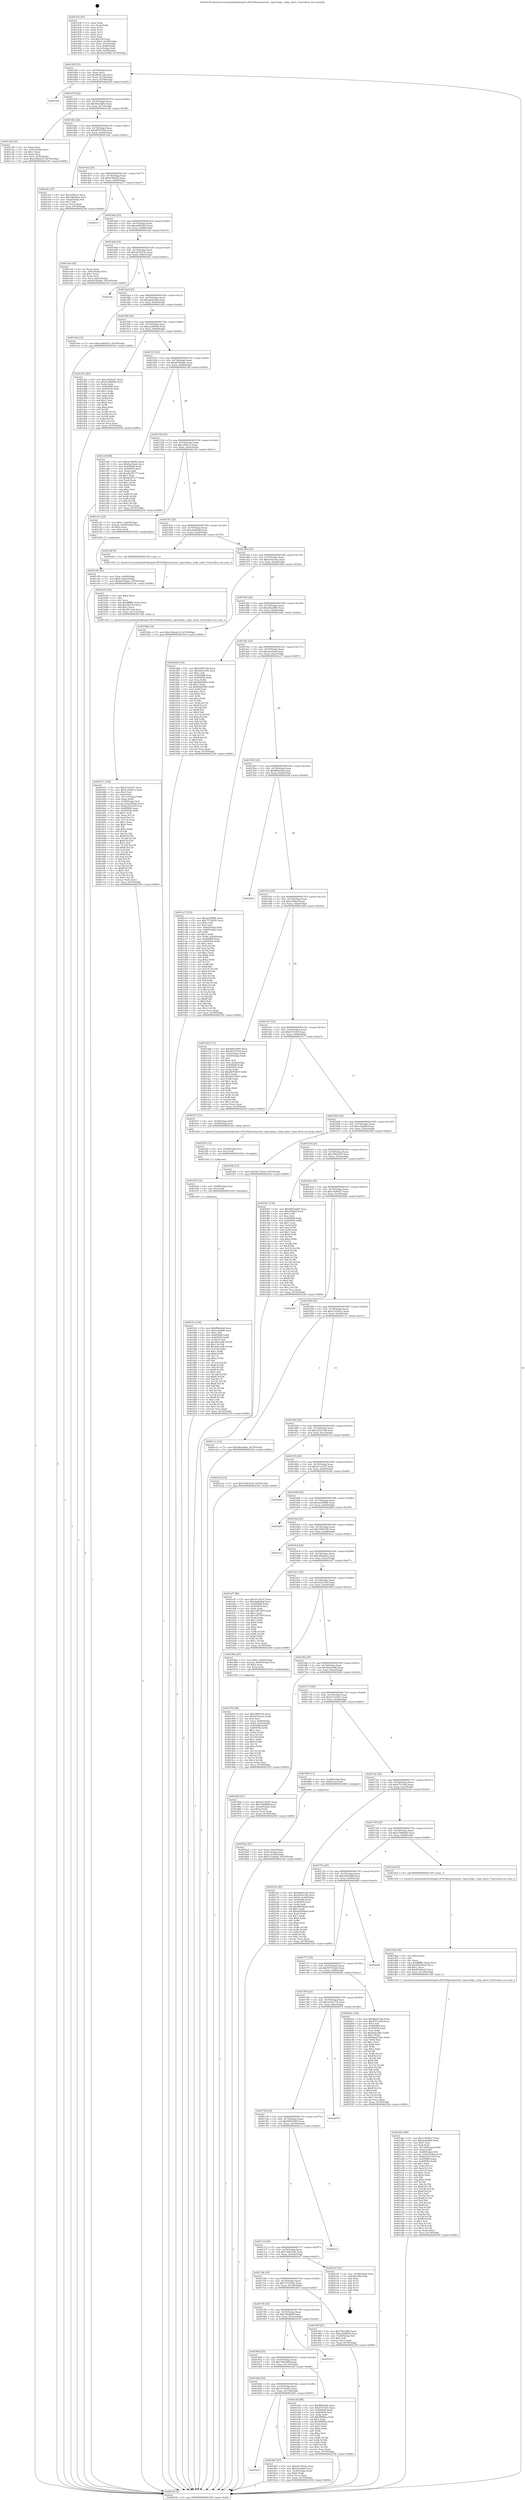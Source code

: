 digraph "0x401430" {
  label = "0x401430 (/mnt/c/Users/mathe/Desktop/tcc/POCII/binaries/extr_tigsrchelp.c_help_select_Final-ollvm.out::main(0))"
  labelloc = "t"
  node[shape=record]

  Entry [label="",width=0.3,height=0.3,shape=circle,fillcolor=black,style=filled]
  "0x40145f" [label="{
     0x40145f [23]\l
     | [instrs]\l
     &nbsp;&nbsp;0x40145f \<+3\>: mov -0x70(%rbp),%eax\l
     &nbsp;&nbsp;0x401462 \<+2\>: mov %eax,%ecx\l
     &nbsp;&nbsp;0x401464 \<+6\>: sub $0x8ba01c8a,%ecx\l
     &nbsp;&nbsp;0x40146a \<+3\>: mov %eax,-0x74(%rbp)\l
     &nbsp;&nbsp;0x40146d \<+3\>: mov %ecx,-0x78(%rbp)\l
     &nbsp;&nbsp;0x401470 \<+6\>: je 0000000000402328 \<main+0xef8\>\l
  }"]
  "0x402328" [label="{
     0x402328\l
  }", style=dashed]
  "0x401476" [label="{
     0x401476 [22]\l
     | [instrs]\l
     &nbsp;&nbsp;0x401476 \<+5\>: jmp 000000000040147b \<main+0x4b\>\l
     &nbsp;&nbsp;0x40147b \<+3\>: mov -0x74(%rbp),%eax\l
     &nbsp;&nbsp;0x40147e \<+5\>: sub $0x96ac6b9c,%eax\l
     &nbsp;&nbsp;0x401483 \<+3\>: mov %eax,-0x7c(%rbp)\l
     &nbsp;&nbsp;0x401486 \<+6\>: je 0000000000401c28 \<main+0x7f8\>\l
  }"]
  Exit [label="",width=0.3,height=0.3,shape=circle,fillcolor=black,style=filled,peripheries=2]
  "0x401c28" [label="{
     0x401c28 [25]\l
     | [instrs]\l
     &nbsp;&nbsp;0x401c28 \<+2\>: xor %eax,%eax\l
     &nbsp;&nbsp;0x401c2a \<+3\>: mov -0x5c(%rbp),%ecx\l
     &nbsp;&nbsp;0x401c2d \<+3\>: sub $0x1,%eax\l
     &nbsp;&nbsp;0x401c30 \<+2\>: sub %eax,%ecx\l
     &nbsp;&nbsp;0x401c32 \<+3\>: mov %ecx,-0x5c(%rbp)\l
     &nbsp;&nbsp;0x401c35 \<+7\>: movl $0x169ede35,-0x70(%rbp)\l
     &nbsp;&nbsp;0x401c3c \<+5\>: jmp 0000000000402336 \<main+0xf06\>\l
  }"]
  "0x40148c" [label="{
     0x40148c [22]\l
     | [instrs]\l
     &nbsp;&nbsp;0x40148c \<+5\>: jmp 0000000000401491 \<main+0x61\>\l
     &nbsp;&nbsp;0x401491 \<+3\>: mov -0x74(%rbp),%eax\l
     &nbsp;&nbsp;0x401494 \<+5\>: sub $0x987257b9,%eax\l
     &nbsp;&nbsp;0x401499 \<+3\>: mov %eax,-0x80(%rbp)\l
     &nbsp;&nbsp;0x40149c \<+6\>: je 0000000000401adc \<main+0x6ac\>\l
  }"]
  "0x401f3c" [label="{
     0x401f3c [148]\l
     | [instrs]\l
     &nbsp;&nbsp;0x401f3c \<+5\>: mov $0xff0be0e8,%eax\l
     &nbsp;&nbsp;0x401f41 \<+5\>: mov $0xce2b286,%ecx\l
     &nbsp;&nbsp;0x401f46 \<+2\>: mov $0x1,%dl\l
     &nbsp;&nbsp;0x401f48 \<+8\>: mov 0x405068,%r8d\l
     &nbsp;&nbsp;0x401f50 \<+8\>: mov 0x405054,%r9d\l
     &nbsp;&nbsp;0x401f58 \<+3\>: mov %r8d,%r10d\l
     &nbsp;&nbsp;0x401f5b \<+7\>: sub $0x4fd1caf8,%r10d\l
     &nbsp;&nbsp;0x401f62 \<+4\>: sub $0x1,%r10d\l
     &nbsp;&nbsp;0x401f66 \<+7\>: add $0x4fd1caf8,%r10d\l
     &nbsp;&nbsp;0x401f6d \<+4\>: imul %r10d,%r8d\l
     &nbsp;&nbsp;0x401f71 \<+4\>: and $0x1,%r8d\l
     &nbsp;&nbsp;0x401f75 \<+4\>: cmp $0x0,%r8d\l
     &nbsp;&nbsp;0x401f79 \<+4\>: sete %r11b\l
     &nbsp;&nbsp;0x401f7d \<+4\>: cmp $0xa,%r9d\l
     &nbsp;&nbsp;0x401f81 \<+3\>: setl %bl\l
     &nbsp;&nbsp;0x401f84 \<+3\>: mov %r11b,%r14b\l
     &nbsp;&nbsp;0x401f87 \<+4\>: xor $0xff,%r14b\l
     &nbsp;&nbsp;0x401f8b \<+3\>: mov %bl,%r15b\l
     &nbsp;&nbsp;0x401f8e \<+4\>: xor $0xff,%r15b\l
     &nbsp;&nbsp;0x401f92 \<+3\>: xor $0x1,%dl\l
     &nbsp;&nbsp;0x401f95 \<+3\>: mov %r14b,%r12b\l
     &nbsp;&nbsp;0x401f98 \<+4\>: and $0xff,%r12b\l
     &nbsp;&nbsp;0x401f9c \<+3\>: and %dl,%r11b\l
     &nbsp;&nbsp;0x401f9f \<+3\>: mov %r15b,%r13b\l
     &nbsp;&nbsp;0x401fa2 \<+4\>: and $0xff,%r13b\l
     &nbsp;&nbsp;0x401fa6 \<+2\>: and %dl,%bl\l
     &nbsp;&nbsp;0x401fa8 \<+3\>: or %r11b,%r12b\l
     &nbsp;&nbsp;0x401fab \<+3\>: or %bl,%r13b\l
     &nbsp;&nbsp;0x401fae \<+3\>: xor %r13b,%r12b\l
     &nbsp;&nbsp;0x401fb1 \<+3\>: or %r15b,%r14b\l
     &nbsp;&nbsp;0x401fb4 \<+4\>: xor $0xff,%r14b\l
     &nbsp;&nbsp;0x401fb8 \<+3\>: or $0x1,%dl\l
     &nbsp;&nbsp;0x401fbb \<+3\>: and %dl,%r14b\l
     &nbsp;&nbsp;0x401fbe \<+3\>: or %r14b,%r12b\l
     &nbsp;&nbsp;0x401fc1 \<+4\>: test $0x1,%r12b\l
     &nbsp;&nbsp;0x401fc5 \<+3\>: cmovne %ecx,%eax\l
     &nbsp;&nbsp;0x401fc8 \<+3\>: mov %eax,-0x70(%rbp)\l
     &nbsp;&nbsp;0x401fcb \<+5\>: jmp 0000000000402336 \<main+0xf06\>\l
  }"]
  "0x401adc" [label="{
     0x401adc [27]\l
     | [instrs]\l
     &nbsp;&nbsp;0x401adc \<+5\>: mov $0xc2f5fcc3,%eax\l
     &nbsp;&nbsp;0x401ae1 \<+5\>: mov $0x3dbe6fca,%ecx\l
     &nbsp;&nbsp;0x401ae6 \<+3\>: mov -0x2a(%rbp),%dl\l
     &nbsp;&nbsp;0x401ae9 \<+3\>: test $0x1,%dl\l
     &nbsp;&nbsp;0x401aec \<+3\>: cmovne %ecx,%eax\l
     &nbsp;&nbsp;0x401aef \<+3\>: mov %eax,-0x70(%rbp)\l
     &nbsp;&nbsp;0x401af2 \<+5\>: jmp 0000000000402336 \<main+0xf06\>\l
  }"]
  "0x4014a2" [label="{
     0x4014a2 [25]\l
     | [instrs]\l
     &nbsp;&nbsp;0x4014a2 \<+5\>: jmp 00000000004014a7 \<main+0x77\>\l
     &nbsp;&nbsp;0x4014a7 \<+3\>: mov -0x74(%rbp),%eax\l
     &nbsp;&nbsp;0x4014aa \<+5\>: sub $0x9cf9bdf2,%eax\l
     &nbsp;&nbsp;0x4014af \<+6\>: mov %eax,-0x84(%rbp)\l
     &nbsp;&nbsp;0x4014b5 \<+6\>: je 0000000000402317 \<main+0xee7\>\l
  }"]
  "0x401f30" [label="{
     0x401f30 [12]\l
     | [instrs]\l
     &nbsp;&nbsp;0x401f30 \<+4\>: mov -0x68(%rbp),%rsi\l
     &nbsp;&nbsp;0x401f34 \<+3\>: mov %rsi,%rdi\l
     &nbsp;&nbsp;0x401f37 \<+5\>: call 0000000000401030 \<free@plt\>\l
     | [calls]\l
     &nbsp;&nbsp;0x401030 \{1\} (unknown)\l
  }"]
  "0x402317" [label="{
     0x402317\l
  }", style=dashed]
  "0x4014bb" [label="{
     0x4014bb [25]\l
     | [instrs]\l
     &nbsp;&nbsp;0x4014bb \<+5\>: jmp 00000000004014c0 \<main+0x90\>\l
     &nbsp;&nbsp;0x4014c0 \<+3\>: mov -0x74(%rbp),%eax\l
     &nbsp;&nbsp;0x4014c3 \<+5\>: sub $0xa2409252,%eax\l
     &nbsp;&nbsp;0x4014c8 \<+6\>: mov %eax,-0x88(%rbp)\l
     &nbsp;&nbsp;0x4014ce \<+6\>: je 0000000000401ea6 \<main+0xa76\>\l
  }"]
  "0x401f24" [label="{
     0x401f24 [12]\l
     | [instrs]\l
     &nbsp;&nbsp;0x401f24 \<+4\>: mov -0x58(%rbp),%rsi\l
     &nbsp;&nbsp;0x401f28 \<+3\>: mov %rsi,%rdi\l
     &nbsp;&nbsp;0x401f2b \<+5\>: call 0000000000401030 \<free@plt\>\l
     | [calls]\l
     &nbsp;&nbsp;0x401030 \{1\} (unknown)\l
  }"]
  "0x401ea6" [label="{
     0x401ea6 [25]\l
     | [instrs]\l
     &nbsp;&nbsp;0x401ea6 \<+2\>: xor %eax,%eax\l
     &nbsp;&nbsp;0x401ea8 \<+3\>: mov -0x6c(%rbp),%ecx\l
     &nbsp;&nbsp;0x401eab \<+3\>: sub $0x1,%eax\l
     &nbsp;&nbsp;0x401eae \<+2\>: sub %eax,%ecx\l
     &nbsp;&nbsp;0x401eb0 \<+3\>: mov %ecx,-0x6c(%rbp)\l
     &nbsp;&nbsp;0x401eb3 \<+7\>: movl $0xb97bbd0c,-0x70(%rbp)\l
     &nbsp;&nbsp;0x401eba \<+5\>: jmp 0000000000402336 \<main+0xf06\>\l
  }"]
  "0x4014d4" [label="{
     0x4014d4 [25]\l
     | [instrs]\l
     &nbsp;&nbsp;0x4014d4 \<+5\>: jmp 00000000004014d9 \<main+0xa9\>\l
     &nbsp;&nbsp;0x4014d9 \<+3\>: mov -0x74(%rbp),%eax\l
     &nbsp;&nbsp;0x4014dc \<+5\>: sub $0xa915014e,%eax\l
     &nbsp;&nbsp;0x4014e1 \<+6\>: mov %eax,-0x8c(%rbp)\l
     &nbsp;&nbsp;0x4014e7 \<+6\>: je 0000000000401fdc \<main+0xbac\>\l
  }"]
  "0x401dfa" [label="{
     0x401dfa [160]\l
     | [instrs]\l
     &nbsp;&nbsp;0x401dfa \<+5\>: mov $0x1c836a27,%ecx\l
     &nbsp;&nbsp;0x401dff \<+5\>: mov $0xabafa56b,%edx\l
     &nbsp;&nbsp;0x401e04 \<+3\>: mov $0x1,%sil\l
     &nbsp;&nbsp;0x401e07 \<+2\>: xor %edi,%edi\l
     &nbsp;&nbsp;0x401e09 \<+7\>: mov -0x120(%rbp),%r8d\l
     &nbsp;&nbsp;0x401e10 \<+4\>: imul %eax,%r8d\l
     &nbsp;&nbsp;0x401e14 \<+4\>: mov -0x68(%rbp),%r9\l
     &nbsp;&nbsp;0x401e18 \<+4\>: movslq -0x6c(%rbp),%r10\l
     &nbsp;&nbsp;0x401e1c \<+4\>: mov %r8d,(%r9,%r10,4)\l
     &nbsp;&nbsp;0x401e20 \<+7\>: mov 0x405068,%eax\l
     &nbsp;&nbsp;0x401e27 \<+8\>: mov 0x405054,%r8d\l
     &nbsp;&nbsp;0x401e2f \<+3\>: sub $0x1,%edi\l
     &nbsp;&nbsp;0x401e32 \<+3\>: mov %eax,%r11d\l
     &nbsp;&nbsp;0x401e35 \<+3\>: add %edi,%r11d\l
     &nbsp;&nbsp;0x401e38 \<+4\>: imul %r11d,%eax\l
     &nbsp;&nbsp;0x401e3c \<+3\>: and $0x1,%eax\l
     &nbsp;&nbsp;0x401e3f \<+3\>: cmp $0x0,%eax\l
     &nbsp;&nbsp;0x401e42 \<+3\>: sete %bl\l
     &nbsp;&nbsp;0x401e45 \<+4\>: cmp $0xa,%r8d\l
     &nbsp;&nbsp;0x401e49 \<+4\>: setl %r14b\l
     &nbsp;&nbsp;0x401e4d \<+3\>: mov %bl,%r15b\l
     &nbsp;&nbsp;0x401e50 \<+4\>: xor $0xff,%r15b\l
     &nbsp;&nbsp;0x401e54 \<+3\>: mov %r14b,%r12b\l
     &nbsp;&nbsp;0x401e57 \<+4\>: xor $0xff,%r12b\l
     &nbsp;&nbsp;0x401e5b \<+4\>: xor $0x1,%sil\l
     &nbsp;&nbsp;0x401e5f \<+3\>: mov %r15b,%r13b\l
     &nbsp;&nbsp;0x401e62 \<+4\>: and $0xff,%r13b\l
     &nbsp;&nbsp;0x401e66 \<+3\>: and %sil,%bl\l
     &nbsp;&nbsp;0x401e69 \<+3\>: mov %r12b,%al\l
     &nbsp;&nbsp;0x401e6c \<+2\>: and $0xff,%al\l
     &nbsp;&nbsp;0x401e6e \<+3\>: and %sil,%r14b\l
     &nbsp;&nbsp;0x401e71 \<+3\>: or %bl,%r13b\l
     &nbsp;&nbsp;0x401e74 \<+3\>: or %r14b,%al\l
     &nbsp;&nbsp;0x401e77 \<+3\>: xor %al,%r13b\l
     &nbsp;&nbsp;0x401e7a \<+3\>: or %r12b,%r15b\l
     &nbsp;&nbsp;0x401e7d \<+4\>: xor $0xff,%r15b\l
     &nbsp;&nbsp;0x401e81 \<+4\>: or $0x1,%sil\l
     &nbsp;&nbsp;0x401e85 \<+3\>: and %sil,%r15b\l
     &nbsp;&nbsp;0x401e88 \<+3\>: or %r15b,%r13b\l
     &nbsp;&nbsp;0x401e8b \<+4\>: test $0x1,%r13b\l
     &nbsp;&nbsp;0x401e8f \<+3\>: cmovne %edx,%ecx\l
     &nbsp;&nbsp;0x401e92 \<+3\>: mov %ecx,-0x70(%rbp)\l
     &nbsp;&nbsp;0x401e95 \<+5\>: jmp 0000000000402336 \<main+0xf06\>\l
  }"]
  "0x401fdc" [label="{
     0x401fdc\l
  }", style=dashed]
  "0x4014ed" [label="{
     0x4014ed [25]\l
     | [instrs]\l
     &nbsp;&nbsp;0x4014ed \<+5\>: jmp 00000000004014f2 \<main+0xc2\>\l
     &nbsp;&nbsp;0x4014f2 \<+3\>: mov -0x74(%rbp),%eax\l
     &nbsp;&nbsp;0x4014f5 \<+5\>: sub $0xabafa56b,%eax\l
     &nbsp;&nbsp;0x4014fa \<+6\>: mov %eax,-0x90(%rbp)\l
     &nbsp;&nbsp;0x401500 \<+6\>: je 0000000000401e9a \<main+0xa6a\>\l
  }"]
  "0x401dd2" [label="{
     0x401dd2 [40]\l
     | [instrs]\l
     &nbsp;&nbsp;0x401dd2 \<+5\>: mov $0x2,%ecx\l
     &nbsp;&nbsp;0x401dd7 \<+1\>: cltd\l
     &nbsp;&nbsp;0x401dd8 \<+2\>: idiv %ecx\l
     &nbsp;&nbsp;0x401dda \<+6\>: imul $0xfffffffe,%edx,%ecx\l
     &nbsp;&nbsp;0x401de0 \<+6\>: add $0x85eb5a25,%ecx\l
     &nbsp;&nbsp;0x401de6 \<+3\>: add $0x1,%ecx\l
     &nbsp;&nbsp;0x401de9 \<+6\>: sub $0x85eb5a25,%ecx\l
     &nbsp;&nbsp;0x401def \<+6\>: mov %ecx,-0x120(%rbp)\l
     &nbsp;&nbsp;0x401df5 \<+5\>: call 0000000000401160 \<next_i\>\l
     | [calls]\l
     &nbsp;&nbsp;0x401160 \{1\} (/mnt/c/Users/mathe/Desktop/tcc/POCII/binaries/extr_tigsrchelp.c_help_select_Final-ollvm.out::next_i)\l
  }"]
  "0x401e9a" [label="{
     0x401e9a [12]\l
     | [instrs]\l
     &nbsp;&nbsp;0x401e9a \<+7\>: movl $0xa2409252,-0x70(%rbp)\l
     &nbsp;&nbsp;0x401ea1 \<+5\>: jmp 0000000000402336 \<main+0xf06\>\l
  }"]
  "0x401506" [label="{
     0x401506 [25]\l
     | [instrs]\l
     &nbsp;&nbsp;0x401506 \<+5\>: jmp 000000000040150b \<main+0xdb\>\l
     &nbsp;&nbsp;0x40150b \<+3\>: mov -0x74(%rbp),%eax\l
     &nbsp;&nbsp;0x40150e \<+5\>: sub $0xac24900d,%eax\l
     &nbsp;&nbsp;0x401513 \<+6\>: mov %eax,-0x94(%rbp)\l
     &nbsp;&nbsp;0x401519 \<+6\>: je 0000000000401d7a \<main+0x94a\>\l
  }"]
  "0x401c58" [label="{
     0x401c58 [23]\l
     | [instrs]\l
     &nbsp;&nbsp;0x401c58 \<+4\>: mov %rax,-0x68(%rbp)\l
     &nbsp;&nbsp;0x401c5c \<+7\>: movl $0x0,-0x6c(%rbp)\l
     &nbsp;&nbsp;0x401c63 \<+7\>: movl $0xb97bbd0c,-0x70(%rbp)\l
     &nbsp;&nbsp;0x401c6a \<+5\>: jmp 0000000000402336 \<main+0xf06\>\l
  }"]
  "0x401d7a" [label="{
     0x401d7a [83]\l
     | [instrs]\l
     &nbsp;&nbsp;0x401d7a \<+5\>: mov $0x1c836a27,%eax\l
     &nbsp;&nbsp;0x401d7f \<+5\>: mov $0x5108b9d6,%ecx\l
     &nbsp;&nbsp;0x401d84 \<+2\>: xor %edx,%edx\l
     &nbsp;&nbsp;0x401d86 \<+7\>: mov 0x405068,%esi\l
     &nbsp;&nbsp;0x401d8d \<+7\>: mov 0x405054,%edi\l
     &nbsp;&nbsp;0x401d94 \<+3\>: sub $0x1,%edx\l
     &nbsp;&nbsp;0x401d97 \<+3\>: mov %esi,%r8d\l
     &nbsp;&nbsp;0x401d9a \<+3\>: add %edx,%r8d\l
     &nbsp;&nbsp;0x401d9d \<+4\>: imul %r8d,%esi\l
     &nbsp;&nbsp;0x401da1 \<+3\>: and $0x1,%esi\l
     &nbsp;&nbsp;0x401da4 \<+3\>: cmp $0x0,%esi\l
     &nbsp;&nbsp;0x401da7 \<+4\>: sete %r9b\l
     &nbsp;&nbsp;0x401dab \<+3\>: cmp $0xa,%edi\l
     &nbsp;&nbsp;0x401dae \<+4\>: setl %r10b\l
     &nbsp;&nbsp;0x401db2 \<+3\>: mov %r9b,%r11b\l
     &nbsp;&nbsp;0x401db5 \<+3\>: and %r10b,%r11b\l
     &nbsp;&nbsp;0x401db8 \<+3\>: xor %r10b,%r9b\l
     &nbsp;&nbsp;0x401dbb \<+3\>: or %r9b,%r11b\l
     &nbsp;&nbsp;0x401dbe \<+4\>: test $0x1,%r11b\l
     &nbsp;&nbsp;0x401dc2 \<+3\>: cmovne %ecx,%eax\l
     &nbsp;&nbsp;0x401dc5 \<+3\>: mov %eax,-0x70(%rbp)\l
     &nbsp;&nbsp;0x401dc8 \<+5\>: jmp 0000000000402336 \<main+0xf06\>\l
  }"]
  "0x40151f" [label="{
     0x40151f [25]\l
     | [instrs]\l
     &nbsp;&nbsp;0x40151f \<+5\>: jmp 0000000000401524 \<main+0xf4\>\l
     &nbsp;&nbsp;0x401524 \<+3\>: mov -0x74(%rbp),%eax\l
     &nbsp;&nbsp;0x401527 \<+5\>: sub $0xb97bbd0c,%eax\l
     &nbsp;&nbsp;0x40152c \<+6\>: mov %eax,-0x98(%rbp)\l
     &nbsp;&nbsp;0x401532 \<+6\>: je 0000000000401c6f \<main+0x83f\>\l
  }"]
  "0x401b7c" [label="{
     0x401b7c [160]\l
     | [instrs]\l
     &nbsp;&nbsp;0x401b7c \<+5\>: mov $0x27cc9147,%ecx\l
     &nbsp;&nbsp;0x401b81 \<+5\>: mov $0x2125261e,%edx\l
     &nbsp;&nbsp;0x401b86 \<+3\>: mov $0x1,%sil\l
     &nbsp;&nbsp;0x401b89 \<+2\>: xor %edi,%edi\l
     &nbsp;&nbsp;0x401b8b \<+7\>: mov -0x11c(%rbp),%r8d\l
     &nbsp;&nbsp;0x401b92 \<+4\>: imul %eax,%r8d\l
     &nbsp;&nbsp;0x401b96 \<+4\>: mov -0x58(%rbp),%r9\l
     &nbsp;&nbsp;0x401b9a \<+4\>: movslq -0x5c(%rbp),%r10\l
     &nbsp;&nbsp;0x401b9e \<+4\>: mov %r8d,(%r9,%r10,4)\l
     &nbsp;&nbsp;0x401ba2 \<+7\>: mov 0x405068,%eax\l
     &nbsp;&nbsp;0x401ba9 \<+8\>: mov 0x405054,%r8d\l
     &nbsp;&nbsp;0x401bb1 \<+3\>: sub $0x1,%edi\l
     &nbsp;&nbsp;0x401bb4 \<+3\>: mov %eax,%r11d\l
     &nbsp;&nbsp;0x401bb7 \<+3\>: add %edi,%r11d\l
     &nbsp;&nbsp;0x401bba \<+4\>: imul %r11d,%eax\l
     &nbsp;&nbsp;0x401bbe \<+3\>: and $0x1,%eax\l
     &nbsp;&nbsp;0x401bc1 \<+3\>: cmp $0x0,%eax\l
     &nbsp;&nbsp;0x401bc4 \<+3\>: sete %bl\l
     &nbsp;&nbsp;0x401bc7 \<+4\>: cmp $0xa,%r8d\l
     &nbsp;&nbsp;0x401bcb \<+4\>: setl %r14b\l
     &nbsp;&nbsp;0x401bcf \<+3\>: mov %bl,%r15b\l
     &nbsp;&nbsp;0x401bd2 \<+4\>: xor $0xff,%r15b\l
     &nbsp;&nbsp;0x401bd6 \<+3\>: mov %r14b,%r12b\l
     &nbsp;&nbsp;0x401bd9 \<+4\>: xor $0xff,%r12b\l
     &nbsp;&nbsp;0x401bdd \<+4\>: xor $0x1,%sil\l
     &nbsp;&nbsp;0x401be1 \<+3\>: mov %r15b,%r13b\l
     &nbsp;&nbsp;0x401be4 \<+4\>: and $0xff,%r13b\l
     &nbsp;&nbsp;0x401be8 \<+3\>: and %sil,%bl\l
     &nbsp;&nbsp;0x401beb \<+3\>: mov %r12b,%al\l
     &nbsp;&nbsp;0x401bee \<+2\>: and $0xff,%al\l
     &nbsp;&nbsp;0x401bf0 \<+3\>: and %sil,%r14b\l
     &nbsp;&nbsp;0x401bf3 \<+3\>: or %bl,%r13b\l
     &nbsp;&nbsp;0x401bf6 \<+3\>: or %r14b,%al\l
     &nbsp;&nbsp;0x401bf9 \<+3\>: xor %al,%r13b\l
     &nbsp;&nbsp;0x401bfc \<+3\>: or %r12b,%r15b\l
     &nbsp;&nbsp;0x401bff \<+4\>: xor $0xff,%r15b\l
     &nbsp;&nbsp;0x401c03 \<+4\>: or $0x1,%sil\l
     &nbsp;&nbsp;0x401c07 \<+3\>: and %sil,%r15b\l
     &nbsp;&nbsp;0x401c0a \<+3\>: or %r15b,%r13b\l
     &nbsp;&nbsp;0x401c0d \<+4\>: test $0x1,%r13b\l
     &nbsp;&nbsp;0x401c11 \<+3\>: cmovne %edx,%ecx\l
     &nbsp;&nbsp;0x401c14 \<+3\>: mov %ecx,-0x70(%rbp)\l
     &nbsp;&nbsp;0x401c17 \<+5\>: jmp 0000000000402336 \<main+0xf06\>\l
  }"]
  "0x401c6f" [label="{
     0x401c6f [88]\l
     | [instrs]\l
     &nbsp;&nbsp;0x401c6f \<+5\>: mov $0x2a3f0882,%eax\l
     &nbsp;&nbsp;0x401c74 \<+5\>: mov $0xfaa1feeb,%ecx\l
     &nbsp;&nbsp;0x401c79 \<+7\>: mov 0x405068,%edx\l
     &nbsp;&nbsp;0x401c80 \<+7\>: mov 0x405054,%esi\l
     &nbsp;&nbsp;0x401c87 \<+2\>: mov %edx,%edi\l
     &nbsp;&nbsp;0x401c89 \<+6\>: add $0x4b297c77,%edi\l
     &nbsp;&nbsp;0x401c8f \<+3\>: sub $0x1,%edi\l
     &nbsp;&nbsp;0x401c92 \<+6\>: sub $0x4b297c77,%edi\l
     &nbsp;&nbsp;0x401c98 \<+3\>: imul %edi,%edx\l
     &nbsp;&nbsp;0x401c9b \<+3\>: and $0x1,%edx\l
     &nbsp;&nbsp;0x401c9e \<+3\>: cmp $0x0,%edx\l
     &nbsp;&nbsp;0x401ca1 \<+4\>: sete %r8b\l
     &nbsp;&nbsp;0x401ca5 \<+3\>: cmp $0xa,%esi\l
     &nbsp;&nbsp;0x401ca8 \<+4\>: setl %r9b\l
     &nbsp;&nbsp;0x401cac \<+3\>: mov %r8b,%r10b\l
     &nbsp;&nbsp;0x401caf \<+3\>: and %r9b,%r10b\l
     &nbsp;&nbsp;0x401cb2 \<+3\>: xor %r9b,%r8b\l
     &nbsp;&nbsp;0x401cb5 \<+3\>: or %r8b,%r10b\l
     &nbsp;&nbsp;0x401cb8 \<+4\>: test $0x1,%r10b\l
     &nbsp;&nbsp;0x401cbc \<+3\>: cmovne %ecx,%eax\l
     &nbsp;&nbsp;0x401cbf \<+3\>: mov %eax,-0x70(%rbp)\l
     &nbsp;&nbsp;0x401cc2 \<+5\>: jmp 0000000000402336 \<main+0xf06\>\l
  }"]
  "0x401538" [label="{
     0x401538 [25]\l
     | [instrs]\l
     &nbsp;&nbsp;0x401538 \<+5\>: jmp 000000000040153d \<main+0x10d\>\l
     &nbsp;&nbsp;0x40153d \<+3\>: mov -0x74(%rbp),%eax\l
     &nbsp;&nbsp;0x401540 \<+5\>: sub $0xc2f5fcc3,%eax\l
     &nbsp;&nbsp;0x401545 \<+6\>: mov %eax,-0x9c(%rbp)\l
     &nbsp;&nbsp;0x40154b \<+6\>: je 0000000000401c41 \<main+0x811\>\l
  }"]
  "0x401b54" [label="{
     0x401b54 [40]\l
     | [instrs]\l
     &nbsp;&nbsp;0x401b54 \<+5\>: mov $0x2,%ecx\l
     &nbsp;&nbsp;0x401b59 \<+1\>: cltd\l
     &nbsp;&nbsp;0x401b5a \<+2\>: idiv %ecx\l
     &nbsp;&nbsp;0x401b5c \<+6\>: imul $0xfffffffe,%edx,%ecx\l
     &nbsp;&nbsp;0x401b62 \<+6\>: add $0x38c1fcd,%ecx\l
     &nbsp;&nbsp;0x401b68 \<+3\>: add $0x1,%ecx\l
     &nbsp;&nbsp;0x401b6b \<+6\>: sub $0x38c1fcd,%ecx\l
     &nbsp;&nbsp;0x401b71 \<+6\>: mov %ecx,-0x11c(%rbp)\l
     &nbsp;&nbsp;0x401b77 \<+5\>: call 0000000000401160 \<next_i\>\l
     | [calls]\l
     &nbsp;&nbsp;0x401160 \{1\} (/mnt/c/Users/mathe/Desktop/tcc/POCII/binaries/extr_tigsrchelp.c_help_select_Final-ollvm.out::next_i)\l
  }"]
  "0x401c41" [label="{
     0x401c41 [23]\l
     | [instrs]\l
     &nbsp;&nbsp;0x401c41 \<+7\>: movl $0x1,-0x60(%rbp)\l
     &nbsp;&nbsp;0x401c48 \<+4\>: movslq -0x60(%rbp),%rax\l
     &nbsp;&nbsp;0x401c4c \<+4\>: shl $0x2,%rax\l
     &nbsp;&nbsp;0x401c50 \<+3\>: mov %rax,%rdi\l
     &nbsp;&nbsp;0x401c53 \<+5\>: call 0000000000401050 \<malloc@plt\>\l
     | [calls]\l
     &nbsp;&nbsp;0x401050 \{1\} (unknown)\l
  }"]
  "0x401551" [label="{
     0x401551 [25]\l
     | [instrs]\l
     &nbsp;&nbsp;0x401551 \<+5\>: jmp 0000000000401556 \<main+0x126\>\l
     &nbsp;&nbsp;0x401556 \<+3\>: mov -0x74(%rbp),%eax\l
     &nbsp;&nbsp;0x401559 \<+5\>: sub $0xcba802bf,%eax\l
     &nbsp;&nbsp;0x40155e \<+6\>: mov %eax,-0xa0(%rbp)\l
     &nbsp;&nbsp;0x401564 \<+6\>: je 0000000000401b4f \<main+0x71f\>\l
  }"]
  "0x401979" [label="{
     0x401979 [98]\l
     | [instrs]\l
     &nbsp;&nbsp;0x401979 \<+5\>: mov $0x34897cf0,%ecx\l
     &nbsp;&nbsp;0x40197e \<+5\>: mov $0xde53a3ea,%edx\l
     &nbsp;&nbsp;0x401983 \<+2\>: xor %esi,%esi\l
     &nbsp;&nbsp;0x401985 \<+4\>: mov %rax,-0x58(%rbp)\l
     &nbsp;&nbsp;0x401989 \<+7\>: movl $0x0,-0x5c(%rbp)\l
     &nbsp;&nbsp;0x401990 \<+8\>: mov 0x405068,%r8d\l
     &nbsp;&nbsp;0x401998 \<+8\>: mov 0x405054,%r9d\l
     &nbsp;&nbsp;0x4019a0 \<+3\>: sub $0x1,%esi\l
     &nbsp;&nbsp;0x4019a3 \<+3\>: mov %r8d,%r10d\l
     &nbsp;&nbsp;0x4019a6 \<+3\>: add %esi,%r10d\l
     &nbsp;&nbsp;0x4019a9 \<+4\>: imul %r10d,%r8d\l
     &nbsp;&nbsp;0x4019ad \<+4\>: and $0x1,%r8d\l
     &nbsp;&nbsp;0x4019b1 \<+4\>: cmp $0x0,%r8d\l
     &nbsp;&nbsp;0x4019b5 \<+4\>: sete %r11b\l
     &nbsp;&nbsp;0x4019b9 \<+4\>: cmp $0xa,%r9d\l
     &nbsp;&nbsp;0x4019bd \<+3\>: setl %bl\l
     &nbsp;&nbsp;0x4019c0 \<+3\>: mov %r11b,%r14b\l
     &nbsp;&nbsp;0x4019c3 \<+3\>: and %bl,%r14b\l
     &nbsp;&nbsp;0x4019c6 \<+3\>: xor %bl,%r11b\l
     &nbsp;&nbsp;0x4019c9 \<+3\>: or %r11b,%r14b\l
     &nbsp;&nbsp;0x4019cc \<+4\>: test $0x1,%r14b\l
     &nbsp;&nbsp;0x4019d0 \<+3\>: cmovne %edx,%ecx\l
     &nbsp;&nbsp;0x4019d3 \<+3\>: mov %ecx,-0x70(%rbp)\l
     &nbsp;&nbsp;0x4019d6 \<+5\>: jmp 0000000000402336 \<main+0xf06\>\l
  }"]
  "0x401b4f" [label="{
     0x401b4f [5]\l
     | [instrs]\l
     &nbsp;&nbsp;0x401b4f \<+5\>: call 0000000000401160 \<next_i\>\l
     | [calls]\l
     &nbsp;&nbsp;0x401160 \{1\} (/mnt/c/Users/mathe/Desktop/tcc/POCII/binaries/extr_tigsrchelp.c_help_select_Final-ollvm.out::next_i)\l
  }"]
  "0x40156a" [label="{
     0x40156a [25]\l
     | [instrs]\l
     &nbsp;&nbsp;0x40156a \<+5\>: jmp 000000000040156f \<main+0x13f\>\l
     &nbsp;&nbsp;0x40156f \<+3\>: mov -0x74(%rbp),%eax\l
     &nbsp;&nbsp;0x401572 \<+5\>: sub $0xde53a3ea,%eax\l
     &nbsp;&nbsp;0x401577 \<+6\>: mov %eax,-0xa4(%rbp)\l
     &nbsp;&nbsp;0x40157d \<+6\>: je 00000000004019db \<main+0x5ab\>\l
  }"]
  "0x40183f" [label="{
     0x40183f\l
  }", style=dashed]
  "0x4019db" [label="{
     0x4019db [12]\l
     | [instrs]\l
     &nbsp;&nbsp;0x4019db \<+7\>: movl $0x169ede35,-0x70(%rbp)\l
     &nbsp;&nbsp;0x4019e2 \<+5\>: jmp 0000000000402336 \<main+0xf06\>\l
  }"]
  "0x401583" [label="{
     0x401583 [25]\l
     | [instrs]\l
     &nbsp;&nbsp;0x401583 \<+5\>: jmp 0000000000401588 \<main+0x158\>\l
     &nbsp;&nbsp;0x401588 \<+3\>: mov -0x74(%rbp),%eax\l
     &nbsp;&nbsp;0x40158b \<+5\>: sub $0xe63adf85,%eax\l
     &nbsp;&nbsp;0x401590 \<+6\>: mov %eax,-0xa8(%rbp)\l
     &nbsp;&nbsp;0x401596 \<+6\>: je 00000000004018d2 \<main+0x4a2\>\l
  }"]
  "0x4018b7" [label="{
     0x4018b7 [27]\l
     | [instrs]\l
     &nbsp;&nbsp;0x4018b7 \<+5\>: mov $0xa915014e,%eax\l
     &nbsp;&nbsp;0x4018bc \<+5\>: mov $0xe63adf85,%ecx\l
     &nbsp;&nbsp;0x4018c1 \<+3\>: mov -0x30(%rbp),%edx\l
     &nbsp;&nbsp;0x4018c4 \<+3\>: cmp $0x0,%edx\l
     &nbsp;&nbsp;0x4018c7 \<+3\>: cmove %ecx,%eax\l
     &nbsp;&nbsp;0x4018ca \<+3\>: mov %eax,-0x70(%rbp)\l
     &nbsp;&nbsp;0x4018cd \<+5\>: jmp 0000000000402336 \<main+0xf06\>\l
  }"]
  "0x4018d2" [label="{
     0x4018d2 [144]\l
     | [instrs]\l
     &nbsp;&nbsp;0x4018d2 \<+5\>: mov $0x34897cf0,%eax\l
     &nbsp;&nbsp;0x4018d7 \<+5\>: mov $0x3fe21593,%ecx\l
     &nbsp;&nbsp;0x4018dc \<+2\>: mov $0x1,%dl\l
     &nbsp;&nbsp;0x4018de \<+7\>: mov 0x405068,%esi\l
     &nbsp;&nbsp;0x4018e5 \<+7\>: mov 0x405054,%edi\l
     &nbsp;&nbsp;0x4018ec \<+3\>: mov %esi,%r8d\l
     &nbsp;&nbsp;0x4018ef \<+7\>: add $0x848258f3,%r8d\l
     &nbsp;&nbsp;0x4018f6 \<+4\>: sub $0x1,%r8d\l
     &nbsp;&nbsp;0x4018fa \<+7\>: sub $0x848258f3,%r8d\l
     &nbsp;&nbsp;0x401901 \<+4\>: imul %r8d,%esi\l
     &nbsp;&nbsp;0x401905 \<+3\>: and $0x1,%esi\l
     &nbsp;&nbsp;0x401908 \<+3\>: cmp $0x0,%esi\l
     &nbsp;&nbsp;0x40190b \<+4\>: sete %r9b\l
     &nbsp;&nbsp;0x40190f \<+3\>: cmp $0xa,%edi\l
     &nbsp;&nbsp;0x401912 \<+4\>: setl %r10b\l
     &nbsp;&nbsp;0x401916 \<+3\>: mov %r9b,%r11b\l
     &nbsp;&nbsp;0x401919 \<+4\>: xor $0xff,%r11b\l
     &nbsp;&nbsp;0x40191d \<+3\>: mov %r10b,%bl\l
     &nbsp;&nbsp;0x401920 \<+3\>: xor $0xff,%bl\l
     &nbsp;&nbsp;0x401923 \<+3\>: xor $0x0,%dl\l
     &nbsp;&nbsp;0x401926 \<+3\>: mov %r11b,%r14b\l
     &nbsp;&nbsp;0x401929 \<+4\>: and $0x0,%r14b\l
     &nbsp;&nbsp;0x40192d \<+3\>: and %dl,%r9b\l
     &nbsp;&nbsp;0x401930 \<+3\>: mov %bl,%r15b\l
     &nbsp;&nbsp;0x401933 \<+4\>: and $0x0,%r15b\l
     &nbsp;&nbsp;0x401937 \<+3\>: and %dl,%r10b\l
     &nbsp;&nbsp;0x40193a \<+3\>: or %r9b,%r14b\l
     &nbsp;&nbsp;0x40193d \<+3\>: or %r10b,%r15b\l
     &nbsp;&nbsp;0x401940 \<+3\>: xor %r15b,%r14b\l
     &nbsp;&nbsp;0x401943 \<+3\>: or %bl,%r11b\l
     &nbsp;&nbsp;0x401946 \<+4\>: xor $0xff,%r11b\l
     &nbsp;&nbsp;0x40194a \<+3\>: or $0x0,%dl\l
     &nbsp;&nbsp;0x40194d \<+3\>: and %dl,%r11b\l
     &nbsp;&nbsp;0x401950 \<+3\>: or %r11b,%r14b\l
     &nbsp;&nbsp;0x401953 \<+4\>: test $0x1,%r14b\l
     &nbsp;&nbsp;0x401957 \<+3\>: cmovne %ecx,%eax\l
     &nbsp;&nbsp;0x40195a \<+3\>: mov %eax,-0x70(%rbp)\l
     &nbsp;&nbsp;0x40195d \<+5\>: jmp 0000000000402336 \<main+0xf06\>\l
  }"]
  "0x40159c" [label="{
     0x40159c [25]\l
     | [instrs]\l
     &nbsp;&nbsp;0x40159c \<+5\>: jmp 00000000004015a1 \<main+0x171\>\l
     &nbsp;&nbsp;0x4015a1 \<+3\>: mov -0x74(%rbp),%eax\l
     &nbsp;&nbsp;0x4015a4 \<+5\>: sub $0xfaa1feeb,%eax\l
     &nbsp;&nbsp;0x4015a9 \<+6\>: mov %eax,-0xac(%rbp)\l
     &nbsp;&nbsp;0x4015af \<+6\>: je 0000000000401cc7 \<main+0x897\>\l
  }"]
  "0x401826" [label="{
     0x401826 [25]\l
     | [instrs]\l
     &nbsp;&nbsp;0x401826 \<+5\>: jmp 000000000040182b \<main+0x3fb\>\l
     &nbsp;&nbsp;0x40182b \<+3\>: mov -0x74(%rbp),%eax\l
     &nbsp;&nbsp;0x40182e \<+5\>: sub $0x7a7ed202,%eax\l
     &nbsp;&nbsp;0x401833 \<+6\>: mov %eax,-0x114(%rbp)\l
     &nbsp;&nbsp;0x401839 \<+6\>: je 00000000004018b7 \<main+0x487\>\l
  }"]
  "0x401cc7" [label="{
     0x401cc7 [152]\l
     | [instrs]\l
     &nbsp;&nbsp;0x401cc7 \<+5\>: mov $0x2a3f0882,%eax\l
     &nbsp;&nbsp;0x401ccc \<+5\>: mov $0x73718541,%ecx\l
     &nbsp;&nbsp;0x401cd1 \<+2\>: mov $0x1,%dl\l
     &nbsp;&nbsp;0x401cd3 \<+2\>: xor %esi,%esi\l
     &nbsp;&nbsp;0x401cd5 \<+3\>: mov -0x6c(%rbp),%edi\l
     &nbsp;&nbsp;0x401cd8 \<+3\>: cmp -0x60(%rbp),%edi\l
     &nbsp;&nbsp;0x401cdb \<+4\>: setl %r8b\l
     &nbsp;&nbsp;0x401cdf \<+4\>: and $0x1,%r8b\l
     &nbsp;&nbsp;0x401ce3 \<+4\>: mov %r8b,-0x29(%rbp)\l
     &nbsp;&nbsp;0x401ce7 \<+7\>: mov 0x405068,%edi\l
     &nbsp;&nbsp;0x401cee \<+8\>: mov 0x405054,%r9d\l
     &nbsp;&nbsp;0x401cf6 \<+3\>: sub $0x1,%esi\l
     &nbsp;&nbsp;0x401cf9 \<+3\>: mov %edi,%r10d\l
     &nbsp;&nbsp;0x401cfc \<+3\>: add %esi,%r10d\l
     &nbsp;&nbsp;0x401cff \<+4\>: imul %r10d,%edi\l
     &nbsp;&nbsp;0x401d03 \<+3\>: and $0x1,%edi\l
     &nbsp;&nbsp;0x401d06 \<+3\>: cmp $0x0,%edi\l
     &nbsp;&nbsp;0x401d09 \<+4\>: sete %r8b\l
     &nbsp;&nbsp;0x401d0d \<+4\>: cmp $0xa,%r9d\l
     &nbsp;&nbsp;0x401d11 \<+4\>: setl %r11b\l
     &nbsp;&nbsp;0x401d15 \<+3\>: mov %r8b,%bl\l
     &nbsp;&nbsp;0x401d18 \<+3\>: xor $0xff,%bl\l
     &nbsp;&nbsp;0x401d1b \<+3\>: mov %r11b,%r14b\l
     &nbsp;&nbsp;0x401d1e \<+4\>: xor $0xff,%r14b\l
     &nbsp;&nbsp;0x401d22 \<+3\>: xor $0x0,%dl\l
     &nbsp;&nbsp;0x401d25 \<+3\>: mov %bl,%r15b\l
     &nbsp;&nbsp;0x401d28 \<+4\>: and $0x0,%r15b\l
     &nbsp;&nbsp;0x401d2c \<+3\>: and %dl,%r8b\l
     &nbsp;&nbsp;0x401d2f \<+3\>: mov %r14b,%r12b\l
     &nbsp;&nbsp;0x401d32 \<+4\>: and $0x0,%r12b\l
     &nbsp;&nbsp;0x401d36 \<+3\>: and %dl,%r11b\l
     &nbsp;&nbsp;0x401d39 \<+3\>: or %r8b,%r15b\l
     &nbsp;&nbsp;0x401d3c \<+3\>: or %r11b,%r12b\l
     &nbsp;&nbsp;0x401d3f \<+3\>: xor %r12b,%r15b\l
     &nbsp;&nbsp;0x401d42 \<+3\>: or %r14b,%bl\l
     &nbsp;&nbsp;0x401d45 \<+3\>: xor $0xff,%bl\l
     &nbsp;&nbsp;0x401d48 \<+3\>: or $0x0,%dl\l
     &nbsp;&nbsp;0x401d4b \<+2\>: and %dl,%bl\l
     &nbsp;&nbsp;0x401d4d \<+3\>: or %bl,%r15b\l
     &nbsp;&nbsp;0x401d50 \<+4\>: test $0x1,%r15b\l
     &nbsp;&nbsp;0x401d54 \<+3\>: cmovne %ecx,%eax\l
     &nbsp;&nbsp;0x401d57 \<+3\>: mov %eax,-0x70(%rbp)\l
     &nbsp;&nbsp;0x401d5a \<+5\>: jmp 0000000000402336 \<main+0xf06\>\l
  }"]
  "0x4015b5" [label="{
     0x4015b5 [25]\l
     | [instrs]\l
     &nbsp;&nbsp;0x4015b5 \<+5\>: jmp 00000000004015ba \<main+0x18a\>\l
     &nbsp;&nbsp;0x4015ba \<+3\>: mov -0x74(%rbp),%eax\l
     &nbsp;&nbsp;0x4015bd \<+5\>: sub $0xff0be0e8,%eax\l
     &nbsp;&nbsp;0x4015c2 \<+6\>: mov %eax,-0xb0(%rbp)\l
     &nbsp;&nbsp;0x4015c8 \<+6\>: je 00000000004022e6 \<main+0xeb6\>\l
  }"]
  "0x401ebf" [label="{
     0x401ebf [88]\l
     | [instrs]\l
     &nbsp;&nbsp;0x401ebf \<+5\>: mov $0xff0be0e8,%eax\l
     &nbsp;&nbsp;0x401ec4 \<+5\>: mov $0x67e7283,%ecx\l
     &nbsp;&nbsp;0x401ec9 \<+7\>: mov 0x405068,%edx\l
     &nbsp;&nbsp;0x401ed0 \<+7\>: mov 0x405054,%esi\l
     &nbsp;&nbsp;0x401ed7 \<+2\>: mov %edx,%edi\l
     &nbsp;&nbsp;0x401ed9 \<+6\>: add $0x5f998ca,%edi\l
     &nbsp;&nbsp;0x401edf \<+3\>: sub $0x1,%edi\l
     &nbsp;&nbsp;0x401ee2 \<+6\>: sub $0x5f998ca,%edi\l
     &nbsp;&nbsp;0x401ee8 \<+3\>: imul %edi,%edx\l
     &nbsp;&nbsp;0x401eeb \<+3\>: and $0x1,%edx\l
     &nbsp;&nbsp;0x401eee \<+3\>: cmp $0x0,%edx\l
     &nbsp;&nbsp;0x401ef1 \<+4\>: sete %r8b\l
     &nbsp;&nbsp;0x401ef5 \<+3\>: cmp $0xa,%esi\l
     &nbsp;&nbsp;0x401ef8 \<+4\>: setl %r9b\l
     &nbsp;&nbsp;0x401efc \<+3\>: mov %r8b,%r10b\l
     &nbsp;&nbsp;0x401eff \<+3\>: and %r9b,%r10b\l
     &nbsp;&nbsp;0x401f02 \<+3\>: xor %r9b,%r8b\l
     &nbsp;&nbsp;0x401f05 \<+3\>: or %r8b,%r10b\l
     &nbsp;&nbsp;0x401f08 \<+4\>: test $0x1,%r10b\l
     &nbsp;&nbsp;0x401f0c \<+3\>: cmovne %ecx,%eax\l
     &nbsp;&nbsp;0x401f0f \<+3\>: mov %eax,-0x70(%rbp)\l
     &nbsp;&nbsp;0x401f12 \<+5\>: jmp 0000000000402336 \<main+0xf06\>\l
  }"]
  "0x4022e6" [label="{
     0x4022e6\l
  }", style=dashed]
  "0x4015ce" [label="{
     0x4015ce [25]\l
     | [instrs]\l
     &nbsp;&nbsp;0x4015ce \<+5\>: jmp 00000000004015d3 \<main+0x1a3\>\l
     &nbsp;&nbsp;0x4015d3 \<+3\>: mov -0x74(%rbp),%eax\l
     &nbsp;&nbsp;0x4015d6 \<+5\>: sub $0x236f22f,%eax\l
     &nbsp;&nbsp;0x4015db \<+6\>: mov %eax,-0xb4(%rbp)\l
     &nbsp;&nbsp;0x4015e1 \<+6\>: je 0000000000401a6d \<main+0x63d\>\l
  }"]
  "0x40180d" [label="{
     0x40180d [25]\l
     | [instrs]\l
     &nbsp;&nbsp;0x40180d \<+5\>: jmp 0000000000401812 \<main+0x3e2\>\l
     &nbsp;&nbsp;0x401812 \<+3\>: mov -0x74(%rbp),%eax\l
     &nbsp;&nbsp;0x401815 \<+5\>: sub $0x75be5f06,%eax\l
     &nbsp;&nbsp;0x40181a \<+6\>: mov %eax,-0x110(%rbp)\l
     &nbsp;&nbsp;0x401820 \<+6\>: je 0000000000401ebf \<main+0xa8f\>\l
  }"]
  "0x401a6d" [label="{
     0x401a6d [111]\l
     | [instrs]\l
     &nbsp;&nbsp;0x401a6d \<+5\>: mov $0x66933d95,%eax\l
     &nbsp;&nbsp;0x401a72 \<+5\>: mov $0x987257b9,%ecx\l
     &nbsp;&nbsp;0x401a77 \<+3\>: mov -0x5c(%rbp),%edx\l
     &nbsp;&nbsp;0x401a7a \<+3\>: cmp -0x50(%rbp),%edx\l
     &nbsp;&nbsp;0x401a7d \<+4\>: setl %sil\l
     &nbsp;&nbsp;0x401a81 \<+4\>: and $0x1,%sil\l
     &nbsp;&nbsp;0x401a85 \<+4\>: mov %sil,-0x2a(%rbp)\l
     &nbsp;&nbsp;0x401a89 \<+7\>: mov 0x405068,%edx\l
     &nbsp;&nbsp;0x401a90 \<+7\>: mov 0x405054,%edi\l
     &nbsp;&nbsp;0x401a97 \<+3\>: mov %edx,%r8d\l
     &nbsp;&nbsp;0x401a9a \<+7\>: sub $0xd6074847,%r8d\l
     &nbsp;&nbsp;0x401aa1 \<+4\>: sub $0x1,%r8d\l
     &nbsp;&nbsp;0x401aa5 \<+7\>: add $0xd6074847,%r8d\l
     &nbsp;&nbsp;0x401aac \<+4\>: imul %r8d,%edx\l
     &nbsp;&nbsp;0x401ab0 \<+3\>: and $0x1,%edx\l
     &nbsp;&nbsp;0x401ab3 \<+3\>: cmp $0x0,%edx\l
     &nbsp;&nbsp;0x401ab6 \<+4\>: sete %sil\l
     &nbsp;&nbsp;0x401aba \<+3\>: cmp $0xa,%edi\l
     &nbsp;&nbsp;0x401abd \<+4\>: setl %r9b\l
     &nbsp;&nbsp;0x401ac1 \<+3\>: mov %sil,%r10b\l
     &nbsp;&nbsp;0x401ac4 \<+3\>: and %r9b,%r10b\l
     &nbsp;&nbsp;0x401ac7 \<+3\>: xor %r9b,%sil\l
     &nbsp;&nbsp;0x401aca \<+3\>: or %sil,%r10b\l
     &nbsp;&nbsp;0x401acd \<+4\>: test $0x1,%r10b\l
     &nbsp;&nbsp;0x401ad1 \<+3\>: cmovne %ecx,%eax\l
     &nbsp;&nbsp;0x401ad4 \<+3\>: mov %eax,-0x70(%rbp)\l
     &nbsp;&nbsp;0x401ad7 \<+5\>: jmp 0000000000402336 \<main+0xf06\>\l
  }"]
  "0x4015e7" [label="{
     0x4015e7 [25]\l
     | [instrs]\l
     &nbsp;&nbsp;0x4015e7 \<+5\>: jmp 00000000004015ec \<main+0x1bc\>\l
     &nbsp;&nbsp;0x4015ec \<+3\>: mov -0x74(%rbp),%eax\l
     &nbsp;&nbsp;0x4015ef \<+5\>: sub $0x67e7283,%eax\l
     &nbsp;&nbsp;0x4015f4 \<+6\>: mov %eax,-0xb8(%rbp)\l
     &nbsp;&nbsp;0x4015fa \<+6\>: je 0000000000401f17 \<main+0xae7\>\l
  }"]
  "0x40187d" [label="{
     0x40187d\l
  }", style=dashed]
  "0x401f17" [label="{
     0x401f17 [13]\l
     | [instrs]\l
     &nbsp;&nbsp;0x401f17 \<+4\>: mov -0x58(%rbp),%rdi\l
     &nbsp;&nbsp;0x401f1b \<+4\>: mov -0x68(%rbp),%rsi\l
     &nbsp;&nbsp;0x401f1f \<+5\>: call 0000000000401420 \<help_select\>\l
     | [calls]\l
     &nbsp;&nbsp;0x401420 \{1\} (/mnt/c/Users/mathe/Desktop/tcc/POCII/binaries/extr_tigsrchelp.c_help_select_Final-ollvm.out::help_select)\l
  }"]
  "0x401600" [label="{
     0x401600 [25]\l
     | [instrs]\l
     &nbsp;&nbsp;0x401600 \<+5\>: jmp 0000000000401605 \<main+0x1d5\>\l
     &nbsp;&nbsp;0x401605 \<+3\>: mov -0x74(%rbp),%eax\l
     &nbsp;&nbsp;0x401608 \<+5\>: sub $0xce2b286,%eax\l
     &nbsp;&nbsp;0x40160d \<+6\>: mov %eax,-0xbc(%rbp)\l
     &nbsp;&nbsp;0x401613 \<+6\>: je 0000000000401fd0 \<main+0xba0\>\l
  }"]
  "0x4017f4" [label="{
     0x4017f4 [25]\l
     | [instrs]\l
     &nbsp;&nbsp;0x4017f4 \<+5\>: jmp 00000000004017f9 \<main+0x3c9\>\l
     &nbsp;&nbsp;0x4017f9 \<+3\>: mov -0x74(%rbp),%eax\l
     &nbsp;&nbsp;0x4017fc \<+5\>: sub $0x75bbf8df,%eax\l
     &nbsp;&nbsp;0x401801 \<+6\>: mov %eax,-0x10c(%rbp)\l
     &nbsp;&nbsp;0x401807 \<+6\>: je 000000000040187d \<main+0x44d\>\l
  }"]
  "0x401fd0" [label="{
     0x401fd0 [12]\l
     | [instrs]\l
     &nbsp;&nbsp;0x401fd0 \<+7\>: movl $0x591720a4,-0x70(%rbp)\l
     &nbsp;&nbsp;0x401fd7 \<+5\>: jmp 0000000000402336 \<main+0xf06\>\l
  }"]
  "0x401619" [label="{
     0x401619 [25]\l
     | [instrs]\l
     &nbsp;&nbsp;0x401619 \<+5\>: jmp 000000000040161e \<main+0x1ee\>\l
     &nbsp;&nbsp;0x40161e \<+3\>: mov -0x74(%rbp),%eax\l
     &nbsp;&nbsp;0x401621 \<+5\>: sub $0x169ede35,%eax\l
     &nbsp;&nbsp;0x401626 \<+6\>: mov %eax,-0xc0(%rbp)\l
     &nbsp;&nbsp;0x40162c \<+6\>: je 00000000004019e7 \<main+0x5b7\>\l
  }"]
  "0x401d5f" [label="{
     0x401d5f [27]\l
     | [instrs]\l
     &nbsp;&nbsp;0x401d5f \<+5\>: mov $0x75be5f06,%eax\l
     &nbsp;&nbsp;0x401d64 \<+5\>: mov $0xac24900d,%ecx\l
     &nbsp;&nbsp;0x401d69 \<+3\>: mov -0x29(%rbp),%dl\l
     &nbsp;&nbsp;0x401d6c \<+3\>: test $0x1,%dl\l
     &nbsp;&nbsp;0x401d6f \<+3\>: cmovne %ecx,%eax\l
     &nbsp;&nbsp;0x401d72 \<+3\>: mov %eax,-0x70(%rbp)\l
     &nbsp;&nbsp;0x401d75 \<+5\>: jmp 0000000000402336 \<main+0xf06\>\l
  }"]
  "0x4019e7" [label="{
     0x4019e7 [134]\l
     | [instrs]\l
     &nbsp;&nbsp;0x4019e7 \<+5\>: mov $0x66933d95,%eax\l
     &nbsp;&nbsp;0x4019ec \<+5\>: mov $0x236f22f,%ecx\l
     &nbsp;&nbsp;0x4019f1 \<+2\>: mov $0x1,%dl\l
     &nbsp;&nbsp;0x4019f3 \<+2\>: xor %esi,%esi\l
     &nbsp;&nbsp;0x4019f5 \<+7\>: mov 0x405068,%edi\l
     &nbsp;&nbsp;0x4019fc \<+8\>: mov 0x405054,%r8d\l
     &nbsp;&nbsp;0x401a04 \<+3\>: sub $0x1,%esi\l
     &nbsp;&nbsp;0x401a07 \<+3\>: mov %edi,%r9d\l
     &nbsp;&nbsp;0x401a0a \<+3\>: add %esi,%r9d\l
     &nbsp;&nbsp;0x401a0d \<+4\>: imul %r9d,%edi\l
     &nbsp;&nbsp;0x401a11 \<+3\>: and $0x1,%edi\l
     &nbsp;&nbsp;0x401a14 \<+3\>: cmp $0x0,%edi\l
     &nbsp;&nbsp;0x401a17 \<+4\>: sete %r10b\l
     &nbsp;&nbsp;0x401a1b \<+4\>: cmp $0xa,%r8d\l
     &nbsp;&nbsp;0x401a1f \<+4\>: setl %r11b\l
     &nbsp;&nbsp;0x401a23 \<+3\>: mov %r10b,%bl\l
     &nbsp;&nbsp;0x401a26 \<+3\>: xor $0xff,%bl\l
     &nbsp;&nbsp;0x401a29 \<+3\>: mov %r11b,%r14b\l
     &nbsp;&nbsp;0x401a2c \<+4\>: xor $0xff,%r14b\l
     &nbsp;&nbsp;0x401a30 \<+3\>: xor $0x0,%dl\l
     &nbsp;&nbsp;0x401a33 \<+3\>: mov %bl,%r15b\l
     &nbsp;&nbsp;0x401a36 \<+4\>: and $0x0,%r15b\l
     &nbsp;&nbsp;0x401a3a \<+3\>: and %dl,%r10b\l
     &nbsp;&nbsp;0x401a3d \<+3\>: mov %r14b,%r12b\l
     &nbsp;&nbsp;0x401a40 \<+4\>: and $0x0,%r12b\l
     &nbsp;&nbsp;0x401a44 \<+3\>: and %dl,%r11b\l
     &nbsp;&nbsp;0x401a47 \<+3\>: or %r10b,%r15b\l
     &nbsp;&nbsp;0x401a4a \<+3\>: or %r11b,%r12b\l
     &nbsp;&nbsp;0x401a4d \<+3\>: xor %r12b,%r15b\l
     &nbsp;&nbsp;0x401a50 \<+3\>: or %r14b,%bl\l
     &nbsp;&nbsp;0x401a53 \<+3\>: xor $0xff,%bl\l
     &nbsp;&nbsp;0x401a56 \<+3\>: or $0x0,%dl\l
     &nbsp;&nbsp;0x401a59 \<+2\>: and %dl,%bl\l
     &nbsp;&nbsp;0x401a5b \<+3\>: or %bl,%r15b\l
     &nbsp;&nbsp;0x401a5e \<+4\>: test $0x1,%r15b\l
     &nbsp;&nbsp;0x401a62 \<+3\>: cmovne %ecx,%eax\l
     &nbsp;&nbsp;0x401a65 \<+3\>: mov %eax,-0x70(%rbp)\l
     &nbsp;&nbsp;0x401a68 \<+5\>: jmp 0000000000402336 \<main+0xf06\>\l
  }"]
  "0x401632" [label="{
     0x401632 [25]\l
     | [instrs]\l
     &nbsp;&nbsp;0x401632 \<+5\>: jmp 0000000000401637 \<main+0x207\>\l
     &nbsp;&nbsp;0x401637 \<+3\>: mov -0x74(%rbp),%eax\l
     &nbsp;&nbsp;0x40163a \<+5\>: sub $0x1c836a27,%eax\l
     &nbsp;&nbsp;0x40163f \<+6\>: mov %eax,-0xc4(%rbp)\l
     &nbsp;&nbsp;0x401645 \<+6\>: je 000000000040228c \<main+0xe5c\>\l
  }"]
  "0x4017db" [label="{
     0x4017db [25]\l
     | [instrs]\l
     &nbsp;&nbsp;0x4017db \<+5\>: jmp 00000000004017e0 \<main+0x3b0\>\l
     &nbsp;&nbsp;0x4017e0 \<+3\>: mov -0x74(%rbp),%eax\l
     &nbsp;&nbsp;0x4017e3 \<+5\>: sub $0x73718541,%eax\l
     &nbsp;&nbsp;0x4017e8 \<+6\>: mov %eax,-0x108(%rbp)\l
     &nbsp;&nbsp;0x4017ee \<+6\>: je 0000000000401d5f \<main+0x92f\>\l
  }"]
  "0x40228c" [label="{
     0x40228c\l
  }", style=dashed]
  "0x40164b" [label="{
     0x40164b [25]\l
     | [instrs]\l
     &nbsp;&nbsp;0x40164b \<+5\>: jmp 0000000000401650 \<main+0x220\>\l
     &nbsp;&nbsp;0x401650 \<+3\>: mov -0x74(%rbp),%eax\l
     &nbsp;&nbsp;0x401653 \<+5\>: sub $0x2125261e,%eax\l
     &nbsp;&nbsp;0x401658 \<+6\>: mov %eax,-0xc8(%rbp)\l
     &nbsp;&nbsp;0x40165e \<+6\>: je 0000000000401c1c \<main+0x7ec\>\l
  }"]
  "0x4021d7" [label="{
     0x4021d7 [21]\l
     | [instrs]\l
     &nbsp;&nbsp;0x4021d7 \<+3\>: mov -0x38(%rbp),%eax\l
     &nbsp;&nbsp;0x4021da \<+7\>: add $0x108,%rsp\l
     &nbsp;&nbsp;0x4021e1 \<+1\>: pop %rbx\l
     &nbsp;&nbsp;0x4021e2 \<+2\>: pop %r12\l
     &nbsp;&nbsp;0x4021e4 \<+2\>: pop %r13\l
     &nbsp;&nbsp;0x4021e6 \<+2\>: pop %r14\l
     &nbsp;&nbsp;0x4021e8 \<+2\>: pop %r15\l
     &nbsp;&nbsp;0x4021ea \<+1\>: pop %rbp\l
     &nbsp;&nbsp;0x4021eb \<+1\>: ret\l
  }"]
  "0x401c1c" [label="{
     0x401c1c [12]\l
     | [instrs]\l
     &nbsp;&nbsp;0x401c1c \<+7\>: movl $0x96ac6b9c,-0x70(%rbp)\l
     &nbsp;&nbsp;0x401c23 \<+5\>: jmp 0000000000402336 \<main+0xf06\>\l
  }"]
  "0x401664" [label="{
     0x401664 [25]\l
     | [instrs]\l
     &nbsp;&nbsp;0x401664 \<+5\>: jmp 0000000000401669 \<main+0x239\>\l
     &nbsp;&nbsp;0x401669 \<+3\>: mov -0x74(%rbp),%eax\l
     &nbsp;&nbsp;0x40166c \<+5\>: sub $0x22f3e148,%eax\l
     &nbsp;&nbsp;0x401671 \<+6\>: mov %eax,-0xcc(%rbp)\l
     &nbsp;&nbsp;0x401677 \<+6\>: je 00000000004021cb \<main+0xd9b\>\l
  }"]
  "0x4017c2" [label="{
     0x4017c2 [25]\l
     | [instrs]\l
     &nbsp;&nbsp;0x4017c2 \<+5\>: jmp 00000000004017c7 \<main+0x397\>\l
     &nbsp;&nbsp;0x4017c7 \<+3\>: mov -0x74(%rbp),%eax\l
     &nbsp;&nbsp;0x4017ca \<+5\>: sub $0x729b1630,%eax\l
     &nbsp;&nbsp;0x4017cf \<+6\>: mov %eax,-0x104(%rbp)\l
     &nbsp;&nbsp;0x4017d5 \<+6\>: je 00000000004021d7 \<main+0xda7\>\l
  }"]
  "0x4021cb" [label="{
     0x4021cb [12]\l
     | [instrs]\l
     &nbsp;&nbsp;0x4021cb \<+7\>: movl $0x729b1630,-0x70(%rbp)\l
     &nbsp;&nbsp;0x4021d2 \<+5\>: jmp 0000000000402336 \<main+0xf06\>\l
  }"]
  "0x40167d" [label="{
     0x40167d [25]\l
     | [instrs]\l
     &nbsp;&nbsp;0x40167d \<+5\>: jmp 0000000000401682 \<main+0x252\>\l
     &nbsp;&nbsp;0x401682 \<+3\>: mov -0x74(%rbp),%eax\l
     &nbsp;&nbsp;0x401685 \<+5\>: sub $0x27cc9147,%eax\l
     &nbsp;&nbsp;0x40168a \<+6\>: mov %eax,-0xd0(%rbp)\l
     &nbsp;&nbsp;0x401690 \<+6\>: je 0000000000402226 \<main+0xdf6\>\l
  }"]
  "0x40221a" [label="{
     0x40221a\l
  }", style=dashed]
  "0x402226" [label="{
     0x402226\l
  }", style=dashed]
  "0x401696" [label="{
     0x401696 [25]\l
     | [instrs]\l
     &nbsp;&nbsp;0x401696 \<+5\>: jmp 000000000040169b \<main+0x26b\>\l
     &nbsp;&nbsp;0x40169b \<+3\>: mov -0x74(%rbp),%eax\l
     &nbsp;&nbsp;0x40169e \<+5\>: sub $0x2a3f0882,%eax\l
     &nbsp;&nbsp;0x4016a3 \<+6\>: mov %eax,-0xd4(%rbp)\l
     &nbsp;&nbsp;0x4016a9 \<+6\>: je 0000000000402280 \<main+0xe50\>\l
  }"]
  "0x4017a9" [label="{
     0x4017a9 [25]\l
     | [instrs]\l
     &nbsp;&nbsp;0x4017a9 \<+5\>: jmp 00000000004017ae \<main+0x37e\>\l
     &nbsp;&nbsp;0x4017ae \<+3\>: mov -0x74(%rbp),%eax\l
     &nbsp;&nbsp;0x4017b1 \<+5\>: sub $0x66933d95,%eax\l
     &nbsp;&nbsp;0x4017b6 \<+6\>: mov %eax,-0x100(%rbp)\l
     &nbsp;&nbsp;0x4017bc \<+6\>: je 000000000040221a \<main+0xdea\>\l
  }"]
  "0x402280" [label="{
     0x402280\l
  }", style=dashed]
  "0x4016af" [label="{
     0x4016af [25]\l
     | [instrs]\l
     &nbsp;&nbsp;0x4016af \<+5\>: jmp 00000000004016b4 \<main+0x284\>\l
     &nbsp;&nbsp;0x4016b4 \<+3\>: mov -0x74(%rbp),%eax\l
     &nbsp;&nbsp;0x4016b7 \<+5\>: sub $0x34897cf0,%eax\l
     &nbsp;&nbsp;0x4016bc \<+6\>: mov %eax,-0xd8(%rbp)\l
     &nbsp;&nbsp;0x4016c2 \<+6\>: je 00000000004021ec \<main+0xdbc\>\l
  }"]
  "0x402078" [label="{
     0x402078\l
  }", style=dashed]
  "0x4021ec" [label="{
     0x4021ec\l
  }", style=dashed]
  "0x4016c8" [label="{
     0x4016c8 [25]\l
     | [instrs]\l
     &nbsp;&nbsp;0x4016c8 \<+5\>: jmp 00000000004016cd \<main+0x29d\>\l
     &nbsp;&nbsp;0x4016cd \<+3\>: mov -0x74(%rbp),%eax\l
     &nbsp;&nbsp;0x4016d0 \<+5\>: sub $0x3dbe6fca,%eax\l
     &nbsp;&nbsp;0x4016d5 \<+6\>: mov %eax,-0xdc(%rbp)\l
     &nbsp;&nbsp;0x4016db \<+6\>: je 0000000000401af7 \<main+0x6c7\>\l
  }"]
  "0x401790" [label="{
     0x401790 [25]\l
     | [instrs]\l
     &nbsp;&nbsp;0x401790 \<+5\>: jmp 0000000000401795 \<main+0x365\>\l
     &nbsp;&nbsp;0x401795 \<+3\>: mov -0x74(%rbp),%eax\l
     &nbsp;&nbsp;0x401798 \<+5\>: sub $0x5a7a2774,%eax\l
     &nbsp;&nbsp;0x40179d \<+6\>: mov %eax,-0xfc(%rbp)\l
     &nbsp;&nbsp;0x4017a3 \<+6\>: je 0000000000402078 \<main+0xc48\>\l
  }"]
  "0x401af7" [label="{
     0x401af7 [88]\l
     | [instrs]\l
     &nbsp;&nbsp;0x401af7 \<+5\>: mov $0x27cc9147,%eax\l
     &nbsp;&nbsp;0x401afc \<+5\>: mov $0xcba802bf,%ecx\l
     &nbsp;&nbsp;0x401b01 \<+7\>: mov 0x405068,%edx\l
     &nbsp;&nbsp;0x401b08 \<+7\>: mov 0x405054,%esi\l
     &nbsp;&nbsp;0x401b0f \<+2\>: mov %edx,%edi\l
     &nbsp;&nbsp;0x401b11 \<+6\>: add $0x1097387f,%edi\l
     &nbsp;&nbsp;0x401b17 \<+3\>: sub $0x1,%edi\l
     &nbsp;&nbsp;0x401b1a \<+6\>: sub $0x1097387f,%edi\l
     &nbsp;&nbsp;0x401b20 \<+3\>: imul %edi,%edx\l
     &nbsp;&nbsp;0x401b23 \<+3\>: and $0x1,%edx\l
     &nbsp;&nbsp;0x401b26 \<+3\>: cmp $0x0,%edx\l
     &nbsp;&nbsp;0x401b29 \<+4\>: sete %r8b\l
     &nbsp;&nbsp;0x401b2d \<+3\>: cmp $0xa,%esi\l
     &nbsp;&nbsp;0x401b30 \<+4\>: setl %r9b\l
     &nbsp;&nbsp;0x401b34 \<+3\>: mov %r8b,%r10b\l
     &nbsp;&nbsp;0x401b37 \<+3\>: and %r9b,%r10b\l
     &nbsp;&nbsp;0x401b3a \<+3\>: xor %r9b,%r8b\l
     &nbsp;&nbsp;0x401b3d \<+3\>: or %r8b,%r10b\l
     &nbsp;&nbsp;0x401b40 \<+4\>: test $0x1,%r10b\l
     &nbsp;&nbsp;0x401b44 \<+3\>: cmovne %ecx,%eax\l
     &nbsp;&nbsp;0x401b47 \<+3\>: mov %eax,-0x70(%rbp)\l
     &nbsp;&nbsp;0x401b4a \<+5\>: jmp 0000000000402336 \<main+0xf06\>\l
  }"]
  "0x4016e1" [label="{
     0x4016e1 [25]\l
     | [instrs]\l
     &nbsp;&nbsp;0x4016e1 \<+5\>: jmp 00000000004016e6 \<main+0x2b6\>\l
     &nbsp;&nbsp;0x4016e6 \<+3\>: mov -0x74(%rbp),%eax\l
     &nbsp;&nbsp;0x4016e9 \<+5\>: sub $0x3fe21593,%eax\l
     &nbsp;&nbsp;0x4016ee \<+6\>: mov %eax,-0xe0(%rbp)\l
     &nbsp;&nbsp;0x4016f4 \<+6\>: je 0000000000401962 \<main+0x532\>\l
  }"]
  "0x4020dc" [label="{
     0x4020dc [144]\l
     | [instrs]\l
     &nbsp;&nbsp;0x4020dc \<+5\>: mov $0x8ba01c8a,%eax\l
     &nbsp;&nbsp;0x4020e1 \<+5\>: mov $0x475134af,%ecx\l
     &nbsp;&nbsp;0x4020e6 \<+2\>: mov $0x1,%dl\l
     &nbsp;&nbsp;0x4020e8 \<+7\>: mov 0x405068,%esi\l
     &nbsp;&nbsp;0x4020ef \<+7\>: mov 0x405054,%edi\l
     &nbsp;&nbsp;0x4020f6 \<+3\>: mov %esi,%r8d\l
     &nbsp;&nbsp;0x4020f9 \<+7\>: sub $0xb6ab3d4c,%r8d\l
     &nbsp;&nbsp;0x402100 \<+4\>: sub $0x1,%r8d\l
     &nbsp;&nbsp;0x402104 \<+7\>: add $0xb6ab3d4c,%r8d\l
     &nbsp;&nbsp;0x40210b \<+4\>: imul %r8d,%esi\l
     &nbsp;&nbsp;0x40210f \<+3\>: and $0x1,%esi\l
     &nbsp;&nbsp;0x402112 \<+3\>: cmp $0x0,%esi\l
     &nbsp;&nbsp;0x402115 \<+4\>: sete %r9b\l
     &nbsp;&nbsp;0x402119 \<+3\>: cmp $0xa,%edi\l
     &nbsp;&nbsp;0x40211c \<+4\>: setl %r10b\l
     &nbsp;&nbsp;0x402120 \<+3\>: mov %r9b,%r11b\l
     &nbsp;&nbsp;0x402123 \<+4\>: xor $0xff,%r11b\l
     &nbsp;&nbsp;0x402127 \<+3\>: mov %r10b,%bl\l
     &nbsp;&nbsp;0x40212a \<+3\>: xor $0xff,%bl\l
     &nbsp;&nbsp;0x40212d \<+3\>: xor $0x0,%dl\l
     &nbsp;&nbsp;0x402130 \<+3\>: mov %r11b,%r14b\l
     &nbsp;&nbsp;0x402133 \<+4\>: and $0x0,%r14b\l
     &nbsp;&nbsp;0x402137 \<+3\>: and %dl,%r9b\l
     &nbsp;&nbsp;0x40213a \<+3\>: mov %bl,%r15b\l
     &nbsp;&nbsp;0x40213d \<+4\>: and $0x0,%r15b\l
     &nbsp;&nbsp;0x402141 \<+3\>: and %dl,%r10b\l
     &nbsp;&nbsp;0x402144 \<+3\>: or %r9b,%r14b\l
     &nbsp;&nbsp;0x402147 \<+3\>: or %r10b,%r15b\l
     &nbsp;&nbsp;0x40214a \<+3\>: xor %r15b,%r14b\l
     &nbsp;&nbsp;0x40214d \<+3\>: or %bl,%r11b\l
     &nbsp;&nbsp;0x402150 \<+4\>: xor $0xff,%r11b\l
     &nbsp;&nbsp;0x402154 \<+3\>: or $0x0,%dl\l
     &nbsp;&nbsp;0x402157 \<+3\>: and %dl,%r11b\l
     &nbsp;&nbsp;0x40215a \<+3\>: or %r11b,%r14b\l
     &nbsp;&nbsp;0x40215d \<+4\>: test $0x1,%r14b\l
     &nbsp;&nbsp;0x402161 \<+3\>: cmovne %ecx,%eax\l
     &nbsp;&nbsp;0x402164 \<+3\>: mov %eax,-0x70(%rbp)\l
     &nbsp;&nbsp;0x402167 \<+5\>: jmp 0000000000402336 \<main+0xf06\>\l
  }"]
  "0x401962" [label="{
     0x401962 [23]\l
     | [instrs]\l
     &nbsp;&nbsp;0x401962 \<+7\>: movl $0x1,-0x50(%rbp)\l
     &nbsp;&nbsp;0x401969 \<+4\>: movslq -0x50(%rbp),%rax\l
     &nbsp;&nbsp;0x40196d \<+4\>: shl $0x2,%rax\l
     &nbsp;&nbsp;0x401971 \<+3\>: mov %rax,%rdi\l
     &nbsp;&nbsp;0x401974 \<+5\>: call 0000000000401050 \<malloc@plt\>\l
     | [calls]\l
     &nbsp;&nbsp;0x401050 \{1\} (unknown)\l
  }"]
  "0x4016fa" [label="{
     0x4016fa [25]\l
     | [instrs]\l
     &nbsp;&nbsp;0x4016fa \<+5\>: jmp 00000000004016ff \<main+0x2cf\>\l
     &nbsp;&nbsp;0x4016ff \<+3\>: mov -0x74(%rbp),%eax\l
     &nbsp;&nbsp;0x401702 \<+5\>: sub $0x4222c996,%eax\l
     &nbsp;&nbsp;0x401707 \<+6\>: mov %eax,-0xe4(%rbp)\l
     &nbsp;&nbsp;0x40170d \<+6\>: je 0000000000401862 \<main+0x432\>\l
  }"]
  "0x401777" [label="{
     0x401777 [25]\l
     | [instrs]\l
     &nbsp;&nbsp;0x401777 \<+5\>: jmp 000000000040177c \<main+0x34c\>\l
     &nbsp;&nbsp;0x40177c \<+3\>: mov -0x74(%rbp),%eax\l
     &nbsp;&nbsp;0x40177f \<+5\>: sub $0x591720a4,%eax\l
     &nbsp;&nbsp;0x401784 \<+6\>: mov %eax,-0xf8(%rbp)\l
     &nbsp;&nbsp;0x40178a \<+6\>: je 00000000004020dc \<main+0xcac\>\l
  }"]
  "0x401862" [label="{
     0x401862 [27]\l
     | [instrs]\l
     &nbsp;&nbsp;0x401862 \<+5\>: mov $0x431c8347,%eax\l
     &nbsp;&nbsp;0x401867 \<+5\>: mov $0x75bbf8df,%ecx\l
     &nbsp;&nbsp;0x40186c \<+3\>: mov -0x34(%rbp),%edx\l
     &nbsp;&nbsp;0x40186f \<+3\>: cmp $0x2,%edx\l
     &nbsp;&nbsp;0x401872 \<+3\>: cmovne %ecx,%eax\l
     &nbsp;&nbsp;0x401875 \<+3\>: mov %eax,-0x70(%rbp)\l
     &nbsp;&nbsp;0x401878 \<+5\>: jmp 0000000000402336 \<main+0xf06\>\l
  }"]
  "0x401713" [label="{
     0x401713 [25]\l
     | [instrs]\l
     &nbsp;&nbsp;0x401713 \<+5\>: jmp 0000000000401718 \<main+0x2e8\>\l
     &nbsp;&nbsp;0x401718 \<+3\>: mov -0x74(%rbp),%eax\l
     &nbsp;&nbsp;0x40171b \<+5\>: sub $0x431c8347,%eax\l
     &nbsp;&nbsp;0x401720 \<+6\>: mov %eax,-0xe8(%rbp)\l
     &nbsp;&nbsp;0x401726 \<+6\>: je 0000000000401895 \<main+0x465\>\l
  }"]
  "0x402336" [label="{
     0x402336 [5]\l
     | [instrs]\l
     &nbsp;&nbsp;0x402336 \<+5\>: jmp 000000000040145f \<main+0x2f\>\l
  }"]
  "0x401430" [label="{
     0x401430 [47]\l
     | [instrs]\l
     &nbsp;&nbsp;0x401430 \<+1\>: push %rbp\l
     &nbsp;&nbsp;0x401431 \<+3\>: mov %rsp,%rbp\l
     &nbsp;&nbsp;0x401434 \<+2\>: push %r15\l
     &nbsp;&nbsp;0x401436 \<+2\>: push %r14\l
     &nbsp;&nbsp;0x401438 \<+2\>: push %r13\l
     &nbsp;&nbsp;0x40143a \<+2\>: push %r12\l
     &nbsp;&nbsp;0x40143c \<+1\>: push %rbx\l
     &nbsp;&nbsp;0x40143d \<+7\>: sub $0x108,%rsp\l
     &nbsp;&nbsp;0x401444 \<+7\>: movl $0x0,-0x38(%rbp)\l
     &nbsp;&nbsp;0x40144b \<+3\>: mov %edi,-0x3c(%rbp)\l
     &nbsp;&nbsp;0x40144e \<+4\>: mov %rsi,-0x48(%rbp)\l
     &nbsp;&nbsp;0x401452 \<+3\>: mov -0x3c(%rbp),%edi\l
     &nbsp;&nbsp;0x401455 \<+3\>: mov %edi,-0x34(%rbp)\l
     &nbsp;&nbsp;0x401458 \<+7\>: movl $0x4222c996,-0x70(%rbp)\l
  }"]
  "0x4020d0" [label="{
     0x4020d0\l
  }", style=dashed]
  "0x401895" [label="{
     0x401895 [13]\l
     | [instrs]\l
     &nbsp;&nbsp;0x401895 \<+4\>: mov -0x48(%rbp),%rax\l
     &nbsp;&nbsp;0x401899 \<+4\>: mov 0x8(%rax),%rdi\l
     &nbsp;&nbsp;0x40189d \<+5\>: call 0000000000401060 \<atoi@plt\>\l
     | [calls]\l
     &nbsp;&nbsp;0x401060 \{1\} (unknown)\l
  }"]
  "0x40172c" [label="{
     0x40172c [25]\l
     | [instrs]\l
     &nbsp;&nbsp;0x40172c \<+5\>: jmp 0000000000401731 \<main+0x301\>\l
     &nbsp;&nbsp;0x401731 \<+3\>: mov -0x74(%rbp),%eax\l
     &nbsp;&nbsp;0x401734 \<+5\>: sub $0x475134af,%eax\l
     &nbsp;&nbsp;0x401739 \<+6\>: mov %eax,-0xec(%rbp)\l
     &nbsp;&nbsp;0x40173f \<+6\>: je 000000000040216c \<main+0xd3c\>\l
  }"]
  "0x4018a2" [label="{
     0x4018a2 [21]\l
     | [instrs]\l
     &nbsp;&nbsp;0x4018a2 \<+3\>: mov %eax,-0x4c(%rbp)\l
     &nbsp;&nbsp;0x4018a5 \<+3\>: mov -0x4c(%rbp),%eax\l
     &nbsp;&nbsp;0x4018a8 \<+3\>: mov %eax,-0x30(%rbp)\l
     &nbsp;&nbsp;0x4018ab \<+7\>: movl $0x7a7ed202,-0x70(%rbp)\l
     &nbsp;&nbsp;0x4018b2 \<+5\>: jmp 0000000000402336 \<main+0xf06\>\l
  }"]
  "0x40175e" [label="{
     0x40175e [25]\l
     | [instrs]\l
     &nbsp;&nbsp;0x40175e \<+5\>: jmp 0000000000401763 \<main+0x333\>\l
     &nbsp;&nbsp;0x401763 \<+3\>: mov -0x74(%rbp),%eax\l
     &nbsp;&nbsp;0x401766 \<+5\>: sub $0x529ed8df,%eax\l
     &nbsp;&nbsp;0x40176b \<+6\>: mov %eax,-0xf4(%rbp)\l
     &nbsp;&nbsp;0x401771 \<+6\>: je 00000000004020d0 \<main+0xca0\>\l
  }"]
  "0x40216c" [label="{
     0x40216c [95]\l
     | [instrs]\l
     &nbsp;&nbsp;0x40216c \<+5\>: mov $0x8ba01c8a,%eax\l
     &nbsp;&nbsp;0x402171 \<+5\>: mov $0x22f3e148,%ecx\l
     &nbsp;&nbsp;0x402176 \<+7\>: movl $0x0,-0x38(%rbp)\l
     &nbsp;&nbsp;0x40217d \<+7\>: mov 0x405068,%edx\l
     &nbsp;&nbsp;0x402184 \<+7\>: mov 0x405054,%esi\l
     &nbsp;&nbsp;0x40218b \<+2\>: mov %edx,%edi\l
     &nbsp;&nbsp;0x40218d \<+6\>: add $0x4483bbab,%edi\l
     &nbsp;&nbsp;0x402193 \<+3\>: sub $0x1,%edi\l
     &nbsp;&nbsp;0x402196 \<+6\>: sub $0x4483bbab,%edi\l
     &nbsp;&nbsp;0x40219c \<+3\>: imul %edi,%edx\l
     &nbsp;&nbsp;0x40219f \<+3\>: and $0x1,%edx\l
     &nbsp;&nbsp;0x4021a2 \<+3\>: cmp $0x0,%edx\l
     &nbsp;&nbsp;0x4021a5 \<+4\>: sete %r8b\l
     &nbsp;&nbsp;0x4021a9 \<+3\>: cmp $0xa,%esi\l
     &nbsp;&nbsp;0x4021ac \<+4\>: setl %r9b\l
     &nbsp;&nbsp;0x4021b0 \<+3\>: mov %r8b,%r10b\l
     &nbsp;&nbsp;0x4021b3 \<+3\>: and %r9b,%r10b\l
     &nbsp;&nbsp;0x4021b6 \<+3\>: xor %r9b,%r8b\l
     &nbsp;&nbsp;0x4021b9 \<+3\>: or %r8b,%r10b\l
     &nbsp;&nbsp;0x4021bc \<+4\>: test $0x1,%r10b\l
     &nbsp;&nbsp;0x4021c0 \<+3\>: cmovne %ecx,%eax\l
     &nbsp;&nbsp;0x4021c3 \<+3\>: mov %eax,-0x70(%rbp)\l
     &nbsp;&nbsp;0x4021c6 \<+5\>: jmp 0000000000402336 \<main+0xf06\>\l
  }"]
  "0x401745" [label="{
     0x401745 [25]\l
     | [instrs]\l
     &nbsp;&nbsp;0x401745 \<+5\>: jmp 000000000040174a \<main+0x31a\>\l
     &nbsp;&nbsp;0x40174a \<+3\>: mov -0x74(%rbp),%eax\l
     &nbsp;&nbsp;0x40174d \<+5\>: sub $0x5108b9d6,%eax\l
     &nbsp;&nbsp;0x401752 \<+6\>: mov %eax,-0xf0(%rbp)\l
     &nbsp;&nbsp;0x401758 \<+6\>: je 0000000000401dcd \<main+0x99d\>\l
  }"]
  "0x401dcd" [label="{
     0x401dcd [5]\l
     | [instrs]\l
     &nbsp;&nbsp;0x401dcd \<+5\>: call 0000000000401160 \<next_i\>\l
     | [calls]\l
     &nbsp;&nbsp;0x401160 \{1\} (/mnt/c/Users/mathe/Desktop/tcc/POCII/binaries/extr_tigsrchelp.c_help_select_Final-ollvm.out::next_i)\l
  }"]
  Entry -> "0x401430" [label=" 1"]
  "0x40145f" -> "0x402328" [label=" 0"]
  "0x40145f" -> "0x401476" [label=" 34"]
  "0x4021d7" -> Exit [label=" 1"]
  "0x401476" -> "0x401c28" [label=" 1"]
  "0x401476" -> "0x40148c" [label=" 33"]
  "0x4021cb" -> "0x402336" [label=" 1"]
  "0x40148c" -> "0x401adc" [label=" 2"]
  "0x40148c" -> "0x4014a2" [label=" 31"]
  "0x40216c" -> "0x402336" [label=" 1"]
  "0x4014a2" -> "0x402317" [label=" 0"]
  "0x4014a2" -> "0x4014bb" [label=" 31"]
  "0x4020dc" -> "0x402336" [label=" 1"]
  "0x4014bb" -> "0x401ea6" [label=" 1"]
  "0x4014bb" -> "0x4014d4" [label=" 30"]
  "0x401fd0" -> "0x402336" [label=" 1"]
  "0x4014d4" -> "0x401fdc" [label=" 0"]
  "0x4014d4" -> "0x4014ed" [label=" 30"]
  "0x401f3c" -> "0x402336" [label=" 1"]
  "0x4014ed" -> "0x401e9a" [label=" 1"]
  "0x4014ed" -> "0x401506" [label=" 29"]
  "0x401f30" -> "0x401f3c" [label=" 1"]
  "0x401506" -> "0x401d7a" [label=" 1"]
  "0x401506" -> "0x40151f" [label=" 28"]
  "0x401f24" -> "0x401f30" [label=" 1"]
  "0x40151f" -> "0x401c6f" [label=" 2"]
  "0x40151f" -> "0x401538" [label=" 26"]
  "0x401f17" -> "0x401f24" [label=" 1"]
  "0x401538" -> "0x401c41" [label=" 1"]
  "0x401538" -> "0x401551" [label=" 25"]
  "0x401ebf" -> "0x402336" [label=" 1"]
  "0x401551" -> "0x401b4f" [label=" 1"]
  "0x401551" -> "0x40156a" [label=" 24"]
  "0x401ea6" -> "0x402336" [label=" 1"]
  "0x40156a" -> "0x4019db" [label=" 1"]
  "0x40156a" -> "0x401583" [label=" 23"]
  "0x401e9a" -> "0x402336" [label=" 1"]
  "0x401583" -> "0x4018d2" [label=" 1"]
  "0x401583" -> "0x40159c" [label=" 22"]
  "0x401dfa" -> "0x402336" [label=" 1"]
  "0x40159c" -> "0x401cc7" [label=" 2"]
  "0x40159c" -> "0x4015b5" [label=" 20"]
  "0x401dcd" -> "0x401dd2" [label=" 1"]
  "0x4015b5" -> "0x4022e6" [label=" 0"]
  "0x4015b5" -> "0x4015ce" [label=" 20"]
  "0x401d7a" -> "0x402336" [label=" 1"]
  "0x4015ce" -> "0x401a6d" [label=" 2"]
  "0x4015ce" -> "0x4015e7" [label=" 18"]
  "0x401cc7" -> "0x402336" [label=" 2"]
  "0x4015e7" -> "0x401f17" [label=" 1"]
  "0x4015e7" -> "0x401600" [label=" 17"]
  "0x401c6f" -> "0x402336" [label=" 2"]
  "0x401600" -> "0x401fd0" [label=" 1"]
  "0x401600" -> "0x401619" [label=" 16"]
  "0x401c41" -> "0x401c58" [label=" 1"]
  "0x401619" -> "0x4019e7" [label=" 2"]
  "0x401619" -> "0x401632" [label=" 14"]
  "0x401c28" -> "0x402336" [label=" 1"]
  "0x401632" -> "0x40228c" [label=" 0"]
  "0x401632" -> "0x40164b" [label=" 14"]
  "0x401b7c" -> "0x402336" [label=" 1"]
  "0x40164b" -> "0x401c1c" [label=" 1"]
  "0x40164b" -> "0x401664" [label=" 13"]
  "0x401b54" -> "0x401b7c" [label=" 1"]
  "0x401664" -> "0x4021cb" [label=" 1"]
  "0x401664" -> "0x40167d" [label=" 12"]
  "0x401af7" -> "0x402336" [label=" 1"]
  "0x40167d" -> "0x402226" [label=" 0"]
  "0x40167d" -> "0x401696" [label=" 12"]
  "0x401adc" -> "0x402336" [label=" 2"]
  "0x401696" -> "0x402280" [label=" 0"]
  "0x401696" -> "0x4016af" [label=" 12"]
  "0x4019e7" -> "0x402336" [label=" 2"]
  "0x4016af" -> "0x4021ec" [label=" 0"]
  "0x4016af" -> "0x4016c8" [label=" 12"]
  "0x4019db" -> "0x402336" [label=" 1"]
  "0x4016c8" -> "0x401af7" [label=" 1"]
  "0x4016c8" -> "0x4016e1" [label=" 11"]
  "0x401962" -> "0x401979" [label=" 1"]
  "0x4016e1" -> "0x401962" [label=" 1"]
  "0x4016e1" -> "0x4016fa" [label=" 10"]
  "0x4018d2" -> "0x402336" [label=" 1"]
  "0x4016fa" -> "0x401862" [label=" 1"]
  "0x4016fa" -> "0x401713" [label=" 9"]
  "0x401862" -> "0x402336" [label=" 1"]
  "0x401430" -> "0x40145f" [label=" 1"]
  "0x402336" -> "0x40145f" [label=" 33"]
  "0x401826" -> "0x40183f" [label=" 0"]
  "0x401713" -> "0x401895" [label=" 1"]
  "0x401713" -> "0x40172c" [label=" 8"]
  "0x401895" -> "0x4018a2" [label=" 1"]
  "0x4018a2" -> "0x402336" [label=" 1"]
  "0x401826" -> "0x4018b7" [label=" 1"]
  "0x40172c" -> "0x40216c" [label=" 1"]
  "0x40172c" -> "0x401745" [label=" 7"]
  "0x40180d" -> "0x401826" [label=" 1"]
  "0x401745" -> "0x401dcd" [label=" 1"]
  "0x401745" -> "0x40175e" [label=" 6"]
  "0x401dd2" -> "0x401dfa" [label=" 1"]
  "0x40175e" -> "0x4020d0" [label=" 0"]
  "0x40175e" -> "0x401777" [label=" 6"]
  "0x4018b7" -> "0x402336" [label=" 1"]
  "0x401777" -> "0x4020dc" [label=" 1"]
  "0x401777" -> "0x401790" [label=" 5"]
  "0x401979" -> "0x402336" [label=" 1"]
  "0x401790" -> "0x402078" [label=" 0"]
  "0x401790" -> "0x4017a9" [label=" 5"]
  "0x401a6d" -> "0x402336" [label=" 2"]
  "0x4017a9" -> "0x40221a" [label=" 0"]
  "0x4017a9" -> "0x4017c2" [label=" 5"]
  "0x401b4f" -> "0x401b54" [label=" 1"]
  "0x4017c2" -> "0x4021d7" [label=" 1"]
  "0x4017c2" -> "0x4017db" [label=" 4"]
  "0x401c1c" -> "0x402336" [label=" 1"]
  "0x4017db" -> "0x401d5f" [label=" 2"]
  "0x4017db" -> "0x4017f4" [label=" 2"]
  "0x401c58" -> "0x402336" [label=" 1"]
  "0x4017f4" -> "0x40187d" [label=" 0"]
  "0x4017f4" -> "0x40180d" [label=" 2"]
  "0x401d5f" -> "0x402336" [label=" 2"]
  "0x40180d" -> "0x401ebf" [label=" 1"]
}
